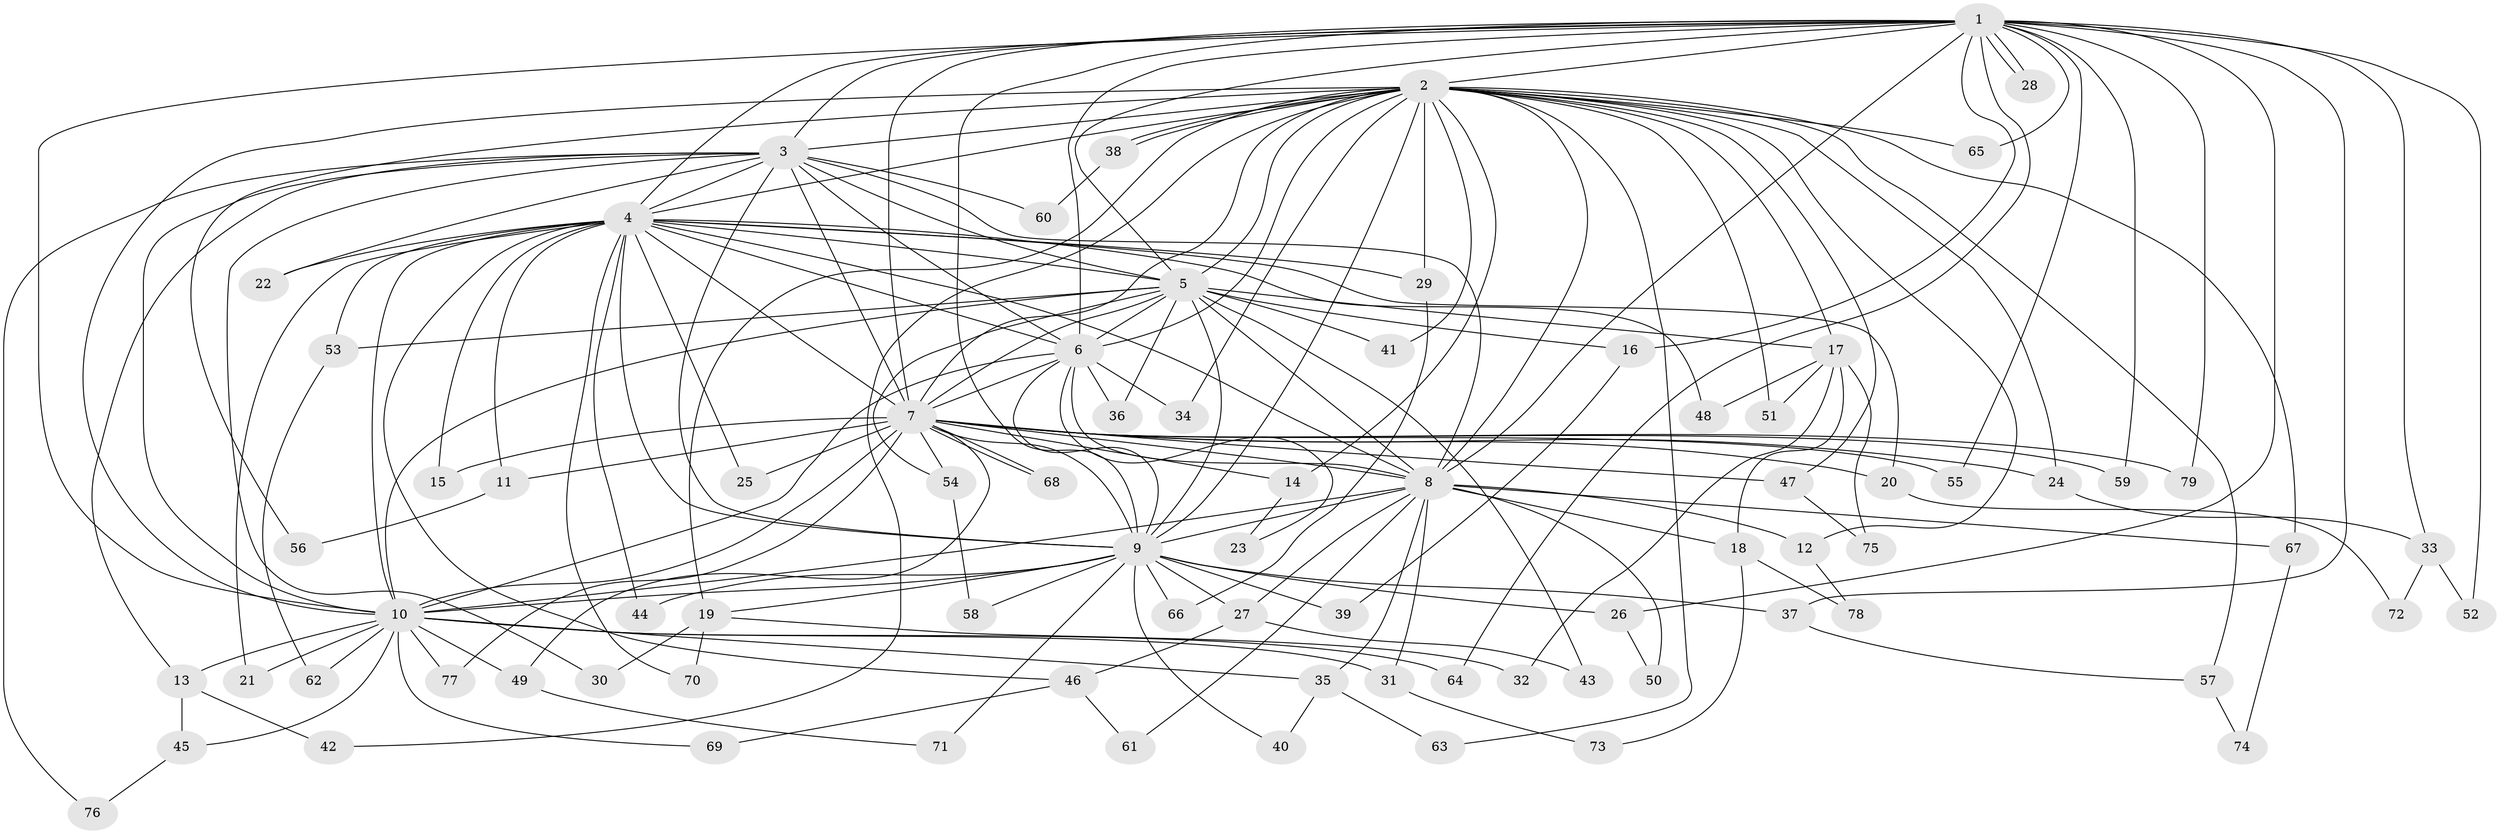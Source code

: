 // Generated by graph-tools (version 1.1) at 2025/34/03/09/25 02:34:41]
// undirected, 79 vertices, 183 edges
graph export_dot {
graph [start="1"]
  node [color=gray90,style=filled];
  1;
  2;
  3;
  4;
  5;
  6;
  7;
  8;
  9;
  10;
  11;
  12;
  13;
  14;
  15;
  16;
  17;
  18;
  19;
  20;
  21;
  22;
  23;
  24;
  25;
  26;
  27;
  28;
  29;
  30;
  31;
  32;
  33;
  34;
  35;
  36;
  37;
  38;
  39;
  40;
  41;
  42;
  43;
  44;
  45;
  46;
  47;
  48;
  49;
  50;
  51;
  52;
  53;
  54;
  55;
  56;
  57;
  58;
  59;
  60;
  61;
  62;
  63;
  64;
  65;
  66;
  67;
  68;
  69;
  70;
  71;
  72;
  73;
  74;
  75;
  76;
  77;
  78;
  79;
  1 -- 2;
  1 -- 3;
  1 -- 4;
  1 -- 5;
  1 -- 6;
  1 -- 7;
  1 -- 8;
  1 -- 9;
  1 -- 10;
  1 -- 16;
  1 -- 26;
  1 -- 28;
  1 -- 28;
  1 -- 33;
  1 -- 37;
  1 -- 52;
  1 -- 55;
  1 -- 59;
  1 -- 64;
  1 -- 65;
  1 -- 79;
  2 -- 3;
  2 -- 4;
  2 -- 5;
  2 -- 6;
  2 -- 7;
  2 -- 8;
  2 -- 9;
  2 -- 10;
  2 -- 12;
  2 -- 14;
  2 -- 17;
  2 -- 19;
  2 -- 24;
  2 -- 29;
  2 -- 34;
  2 -- 38;
  2 -- 38;
  2 -- 41;
  2 -- 42;
  2 -- 47;
  2 -- 51;
  2 -- 56;
  2 -- 57;
  2 -- 63;
  2 -- 65;
  2 -- 67;
  3 -- 4;
  3 -- 5;
  3 -- 6;
  3 -- 7;
  3 -- 8;
  3 -- 9;
  3 -- 10;
  3 -- 13;
  3 -- 22;
  3 -- 30;
  3 -- 60;
  3 -- 76;
  4 -- 5;
  4 -- 6;
  4 -- 7;
  4 -- 8;
  4 -- 9;
  4 -- 10;
  4 -- 11;
  4 -- 15;
  4 -- 20;
  4 -- 21;
  4 -- 22;
  4 -- 25;
  4 -- 29;
  4 -- 44;
  4 -- 46;
  4 -- 48;
  4 -- 53;
  4 -- 70;
  5 -- 6;
  5 -- 7;
  5 -- 8;
  5 -- 9;
  5 -- 10;
  5 -- 16;
  5 -- 17;
  5 -- 36;
  5 -- 41;
  5 -- 43;
  5 -- 53;
  5 -- 54;
  6 -- 7;
  6 -- 8;
  6 -- 9;
  6 -- 10;
  6 -- 23;
  6 -- 34;
  6 -- 36;
  7 -- 8;
  7 -- 9;
  7 -- 10;
  7 -- 11;
  7 -- 14;
  7 -- 15;
  7 -- 20;
  7 -- 24;
  7 -- 25;
  7 -- 47;
  7 -- 49;
  7 -- 54;
  7 -- 55;
  7 -- 59;
  7 -- 68;
  7 -- 68;
  7 -- 77;
  7 -- 79;
  8 -- 9;
  8 -- 10;
  8 -- 12;
  8 -- 18;
  8 -- 27;
  8 -- 31;
  8 -- 35;
  8 -- 50;
  8 -- 61;
  8 -- 67;
  9 -- 10;
  9 -- 19;
  9 -- 26;
  9 -- 27;
  9 -- 37;
  9 -- 39;
  9 -- 40;
  9 -- 44;
  9 -- 58;
  9 -- 66;
  9 -- 71;
  10 -- 13;
  10 -- 21;
  10 -- 31;
  10 -- 35;
  10 -- 45;
  10 -- 49;
  10 -- 62;
  10 -- 64;
  10 -- 69;
  10 -- 77;
  11 -- 56;
  12 -- 78;
  13 -- 42;
  13 -- 45;
  14 -- 23;
  16 -- 39;
  17 -- 18;
  17 -- 32;
  17 -- 48;
  17 -- 51;
  17 -- 75;
  18 -- 73;
  18 -- 78;
  19 -- 30;
  19 -- 32;
  19 -- 70;
  20 -- 72;
  24 -- 33;
  26 -- 50;
  27 -- 43;
  27 -- 46;
  29 -- 66;
  31 -- 73;
  33 -- 52;
  33 -- 72;
  35 -- 40;
  35 -- 63;
  37 -- 57;
  38 -- 60;
  45 -- 76;
  46 -- 61;
  46 -- 69;
  47 -- 75;
  49 -- 71;
  53 -- 62;
  54 -- 58;
  57 -- 74;
  67 -- 74;
}
